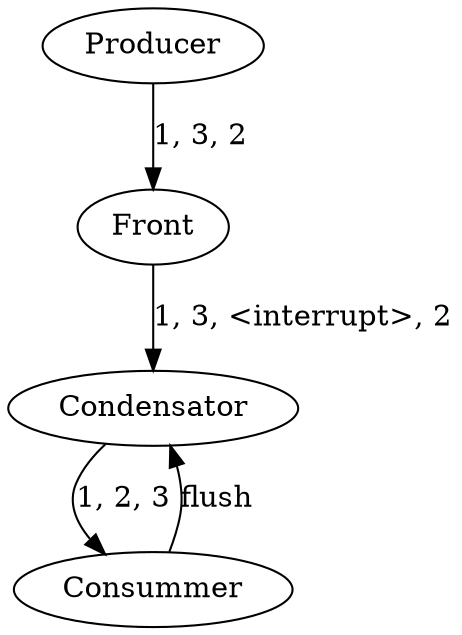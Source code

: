 digraph g {
    p [label="Producer"]
    f [label="Front"]
    cd [label="Condensator"]
    c [label="Consummer"]
    p -> f [label="1, 3, 2"]
    f -> cd [label="1, 3, <interrupt>, 2"]
    c -> cd [label="flush"]
    cd -> c [label="1, 2, 3"]
}

